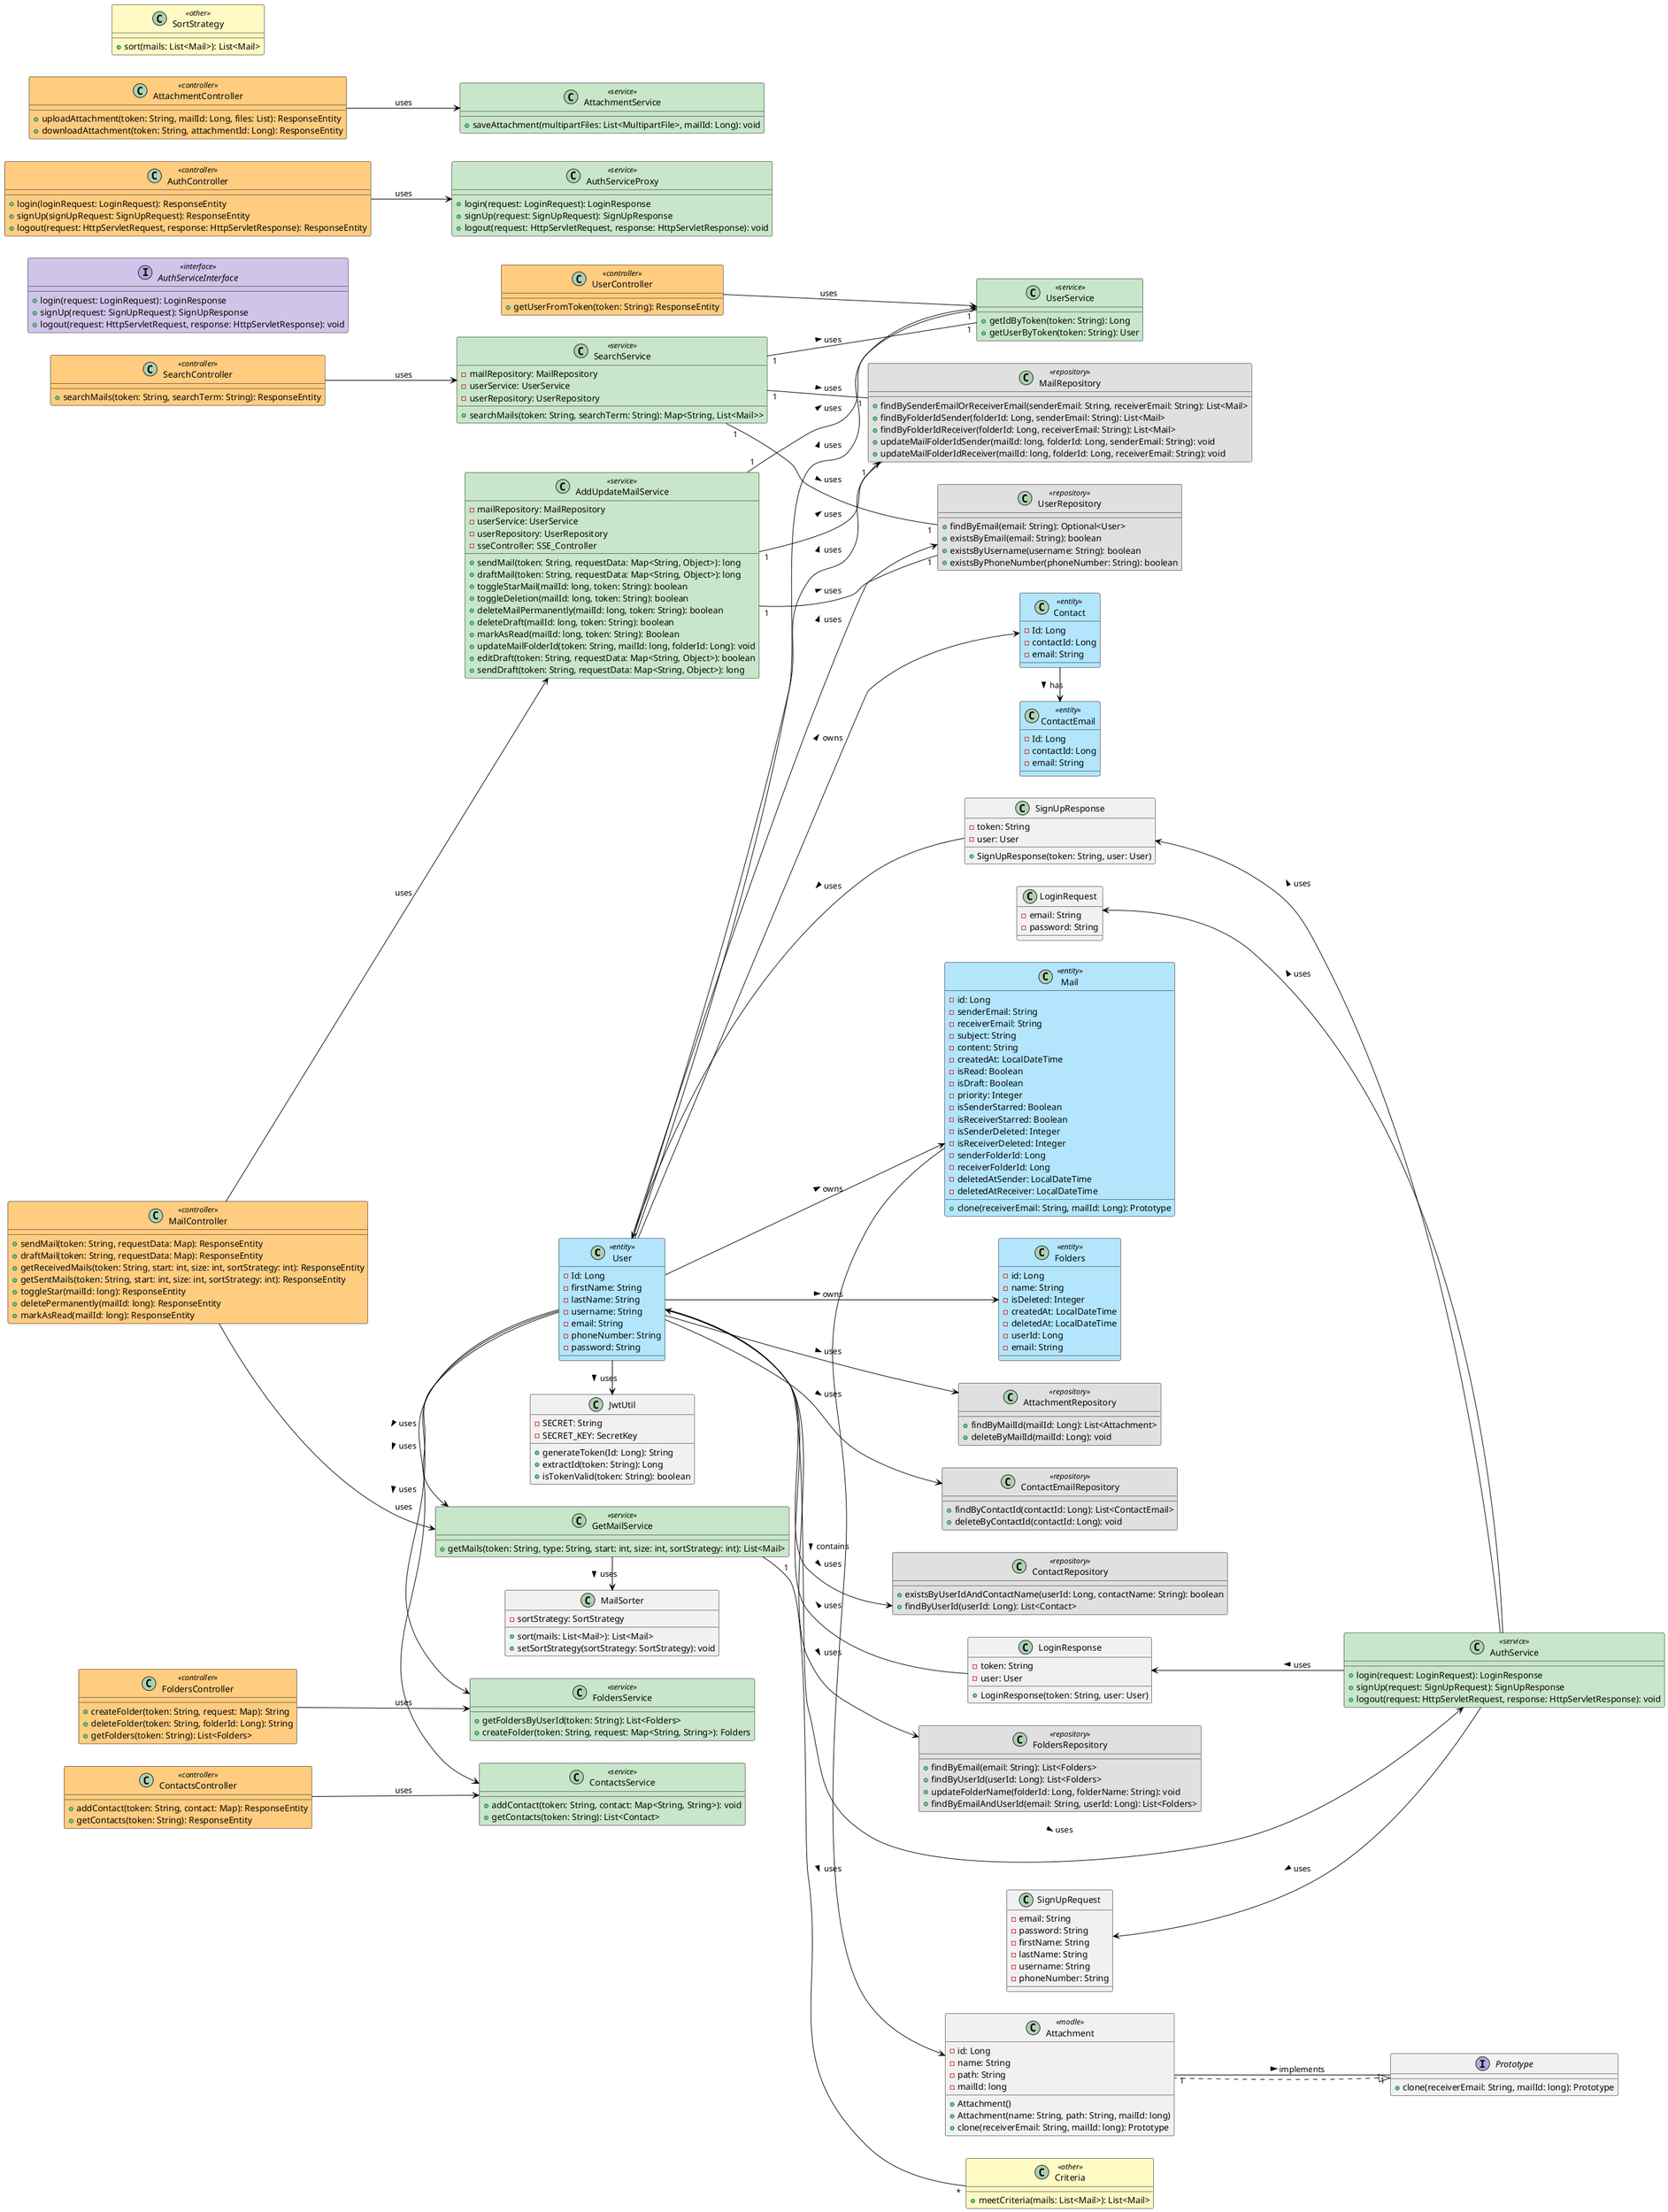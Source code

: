@startuml uml
skinparam class {
    BackgroundColor<<entity>> #B3E5FC
    BackgroundColor<<service>> #C8E6C9
    BackgroundColor<<controller>> #FFCC80
    BackgroundColor<<interface>> #D1C4E9
    BackgroundColor<<repository>> #E0E0E0
    BackgroundColor<<other>> #FFF9C4
    ArrowColor Black
    BorderColor Black
}

left to right direction
' Models
class User <<entity>> {
    - Id: Long
    - firstName: String
    - lastName: String
    - username: String
    - email: String
    - phoneNumber: String
    - password: String
}
class Mail <<entity>> {
    - id: Long
    - senderEmail: String
    - receiverEmail: String
    - subject: String
    - content: String
    - createdAt: LocalDateTime
    - isRead: Boolean
    - isDraft: Boolean
    - priority: Integer
    - isSenderStarred: Boolean
    - isReceiverStarred: Boolean
    - isSenderDeleted: Integer
    - isReceiverDeleted: Integer
    - senderFolderId: Long
    - receiverFolderId: Long
    - deletedAtSender: LocalDateTime
    - deletedAtReceiver: LocalDateTime
    + clone(receiverEmail: String, mailId: Long): Prototype
}
class Folders <<entity>> {
    - id: Long
    - name: String
    - isDeleted: Integer
    - createdAt: LocalDateTime
    - deletedAt: LocalDateTime
    - userId: Long
    - email: String
}
class Contact <<entity>> {
    - Id: Long
    - contactId: Long
    - email: String
}
class ContactEmail <<entity>> {
    - Id: Long
    - contactId: Long
    - email: String
}

' Interfaces
interface AuthServiceInterface <<interface>> {
    + login(request: LoginRequest): LoginResponse
    + signUp(request: SignUpRequest): SignUpResponse
    + logout(request: HttpServletRequest, response: HttpServletResponse): void
}

' Services
class AuthServiceProxy <<service>> {
    + login(request: LoginRequest): LoginResponse
    + signUp(request: SignUpRequest): SignUpResponse
    + logout(request: HttpServletRequest, response: HttpServletResponse): void
}
class AuthService <<service>> {
    + login(request: LoginRequest): LoginResponse
    + signUp(request: SignUpRequest): SignUpResponse
    + logout(request: HttpServletRequest, response: HttpServletResponse): void
}
class UserService <<service>> {
    + getIdByToken(token: String): Long
    + getUserByToken(token: String): User
}
class FoldersService <<service>> {
    + getFoldersByUserId(token: String): List<Folders>
    + createFolder(token: String, request: Map<String, String>): Folders
}
class GetMailService <<service>> {
    + getMails(token: String, type: String, start: int, size: int, sortStrategy: int): List<Mail>
}
class ContactsService <<service>> {
    + addContact(token: String, contact: Map<String, String>): void
    + getContacts(token: String): List<Contact>
}
class AttachmentService <<service>> {
    + saveAttachment(multipartFiles: List<MultipartFile>, mailId: Long): void
}

' Repositories
class JwtUtil {
    - SECRET: String
    - SECRET_KEY: SecretKey
    + generateToken(Id: Long): String
    + extractId(token: String): Long
    + isTokenValid(token: String): boolean
}

class AttachmentRepository <<repository>>{
    + findByMailId(mailId: Long): List<Attachment>
    + deleteByMailId(mailId: Long): void
}

class ContactEmailRepository <<repository>>{
    + findByContactId(contactId: Long): List<ContactEmail>
    + deleteByContactId(contactId: Long): void
}

class ContactRepository <<repository>>{
    + existsByUserIdAndContactName(userId: Long, contactName: String): boolean
    + findByUserId(userId: Long): List<Contact>
}

class FoldersRepository <<repository>>{
    + findByEmail(email: String): List<Folders>
    + findByUserId(userId: Long): List<Folders>
    + updateFolderName(folderId: Long, folderName: String): void
    + findByEmailAndUserId(email: String, userId: Long): List<Folders>
}

class MailRepository <<repository>> {
    + findBySenderEmailOrReceiverEmail(senderEmail: String, receiverEmail: String): List<Mail>
    + findByFolderIdSender(folderId: Long, senderEmail: String): List<Mail>
    + findByFolderIdReceiver(folderId: Long, receiverEmail: String): List<Mail>
    + updateMailFolderIdSender(mailId: long, folderId: Long, senderEmail: String): void
    + updateMailFolderIdReceiver(mailId: long, folderId: Long, receiverEmail: String): void
}

class UserRepository <<repository>>{
    + findByEmail(email: String): Optional<User>
    + existsByEmail(email: String): boolean
    + existsByUsername(username: String): boolean
    + existsByPhoneNumber(phoneNumber: String): boolean
}

' Controllers
class UserController <<controller>>{
    + getUserFromToken(token: String): ResponseEntity
}
class SearchController <<controller>> {
    + searchMails(token: String, searchTerm: String): ResponseEntity
}
class MailController <<controller>> {
    + sendMail(token: String, requestData: Map): ResponseEntity
    + draftMail(token: String, requestData: Map): ResponseEntity
    + getReceivedMails(token: String, start: int, size: int, sortStrategy: int): ResponseEntity
    + getSentMails(token: String, start: int, size: int, sortStrategy: int): ResponseEntity
    + toggleStar(mailId: long): ResponseEntity
    + deletePermanently(mailId: long): ResponseEntity
    + markAsRead(mailId: long): ResponseEntity
}
class FoldersController <<controller>> {
    + createFolder(token: String, request: Map): String
    + deleteFolder(token: String, folderId: Long): String
    + getFolders(token: String): List<Folders>
}
class ContactsController <<controller>> {
    + addContact(token: String, contact: Map): ResponseEntity
    + getContacts(token: String): ResponseEntity
}
class AuthController <<controller>> {
    + login(loginRequest: LoginRequest): ResponseEntity
    + signUp(signUpRequest: SignUpRequest): ResponseEntity
    + logout(request: HttpServletRequest, response: HttpServletResponse): ResponseEntity
}
class AttachmentController <<controller>> {
    + uploadAttachment(token: String, mailId: Long, files: List): ResponseEntity
    + downloadAttachment(token: String, attachmentId: Long): ResponseEntity
}

' Other Classes
class SortStrategy <<other>> {
    + sort(mails: List<Mail>): List<Mail>
}
class Criteria <<other>> {
    + meetCriteria(mails: List<Mail>): List<Mail>
}

class MailSorter {
    - sortStrategy: SortStrategy
    + sort(mails: List<Mail>): List<Mail>
    + setSortStrategy(sortStrategy: SortStrategy): void
}

class AddUpdateMailService <<service>> {
    - mailRepository: MailRepository
    - userService: UserService
    - userRepository: UserRepository
    - sseController: SSE_Controller
    + sendMail(token: String, requestData: Map<String, Object>): long
    + draftMail(token: String, requestData: Map<String, Object>): long
    + toggleStarMail(mailId: long, token: String): boolean
    + toggleDeletion(mailId: long, token: String): boolean
    + deleteMailPermanently(mailId: long, token: String): boolean
    + deleteDraft(mailId: long, token: String): boolean
    + markAsRead(mailId: long, token: String): Boolean
    + updateMailFolderId(token: String, mailId: long, folderId: Long): void
    + editDraft(token: String, requestData: Map<String, Object>): boolean
    + sendDraft(token: String, requestData: Map<String, Object>): long
}

class SearchService <<service>> {
    - mailRepository: MailRepository
    - userService: UserService
    - userRepository: UserRepository
    + searchMails(token: String, searchTerm: String): Map<String, List<Mail>>
}

class Attachment <<modle>> implements Prototype {
    - id: Long
    - name: String
    - path: String
    - mailId: long
    + Attachment()
    + Attachment(name: String, path: String, mailId: long)
    + clone(receiverEmail: String, mailId: long): Prototype
}

User -down-> Mail : owns >
User -down-> Folders : owns >
User -down-> Contact : owns >
Contact -right-> ContactEmail : has >
User -right-> AuthService : uses >
User -right-> UserService : uses >
User -right-> FoldersService : uses >
User -right-> GetMailService : uses >
User -right-> ContactsService : uses >
User -right-> JwtUtil : uses >
Mail -right-> Attachment : contains >

AuthService -up-> LoginRequest : uses >
AuthService -up-> SignUpRequest : uses >
AuthService -up-> LoginResponse : uses >
AuthService -up-> SignUpResponse : uses >

LoginResponse -up-> User : uses >
SignUpResponse -up-> User : uses >

User -down-> AttachmentRepository : uses >
User -down-> ContactEmailRepository : uses >
User -down-> ContactRepository : uses >
User -down-> FoldersRepository : uses >
User -down-> MailRepository : uses >
User -down-> UserRepository : uses >
GetMailService -right-> MailSorter : uses >
GetMailService "1" -- "*" Criteria : uses >

UserController --> UserService : uses
SearchController --> SearchService : uses
MailController --> GetMailService : uses
MailController --> AddUpdateMailService : uses
FoldersController --> FoldersService : uses
ContactsController --> ContactsService : uses
AuthController --> AuthServiceProxy : uses
AttachmentController --> AttachmentService : uses
AddUpdateMailService "1" -- "1" MailRepository : uses >
AddUpdateMailService "1" -- "1" UserService : uses >
AddUpdateMailService "1" -- "1" UserRepository : uses >
SearchService "1" -- "1" MailRepository : uses >
SearchService "1" -- "1" UserService : uses >
SearchService "1" -- "1" UserRepository : uses >
Attachment "1" -- "1" Prototype : implements >

interface Prototype {
    + clone(receiverEmail: String, mailId: long): Prototype
}

class LoginRequest {
    - email: String
    - password: String
}

class SignUpRequest {
    - email: String
    - password: String
    - firstName: String
    - lastName: String
    - username: String
    - phoneNumber: String
}

class LoginResponse {
    - token: String
    - user: User
    + LoginResponse(token: String, user: User)
}

class SignUpResponse {
    - token: String
    - user: User
    + SignUpResponse(token: String, user: User)
}
@enduml